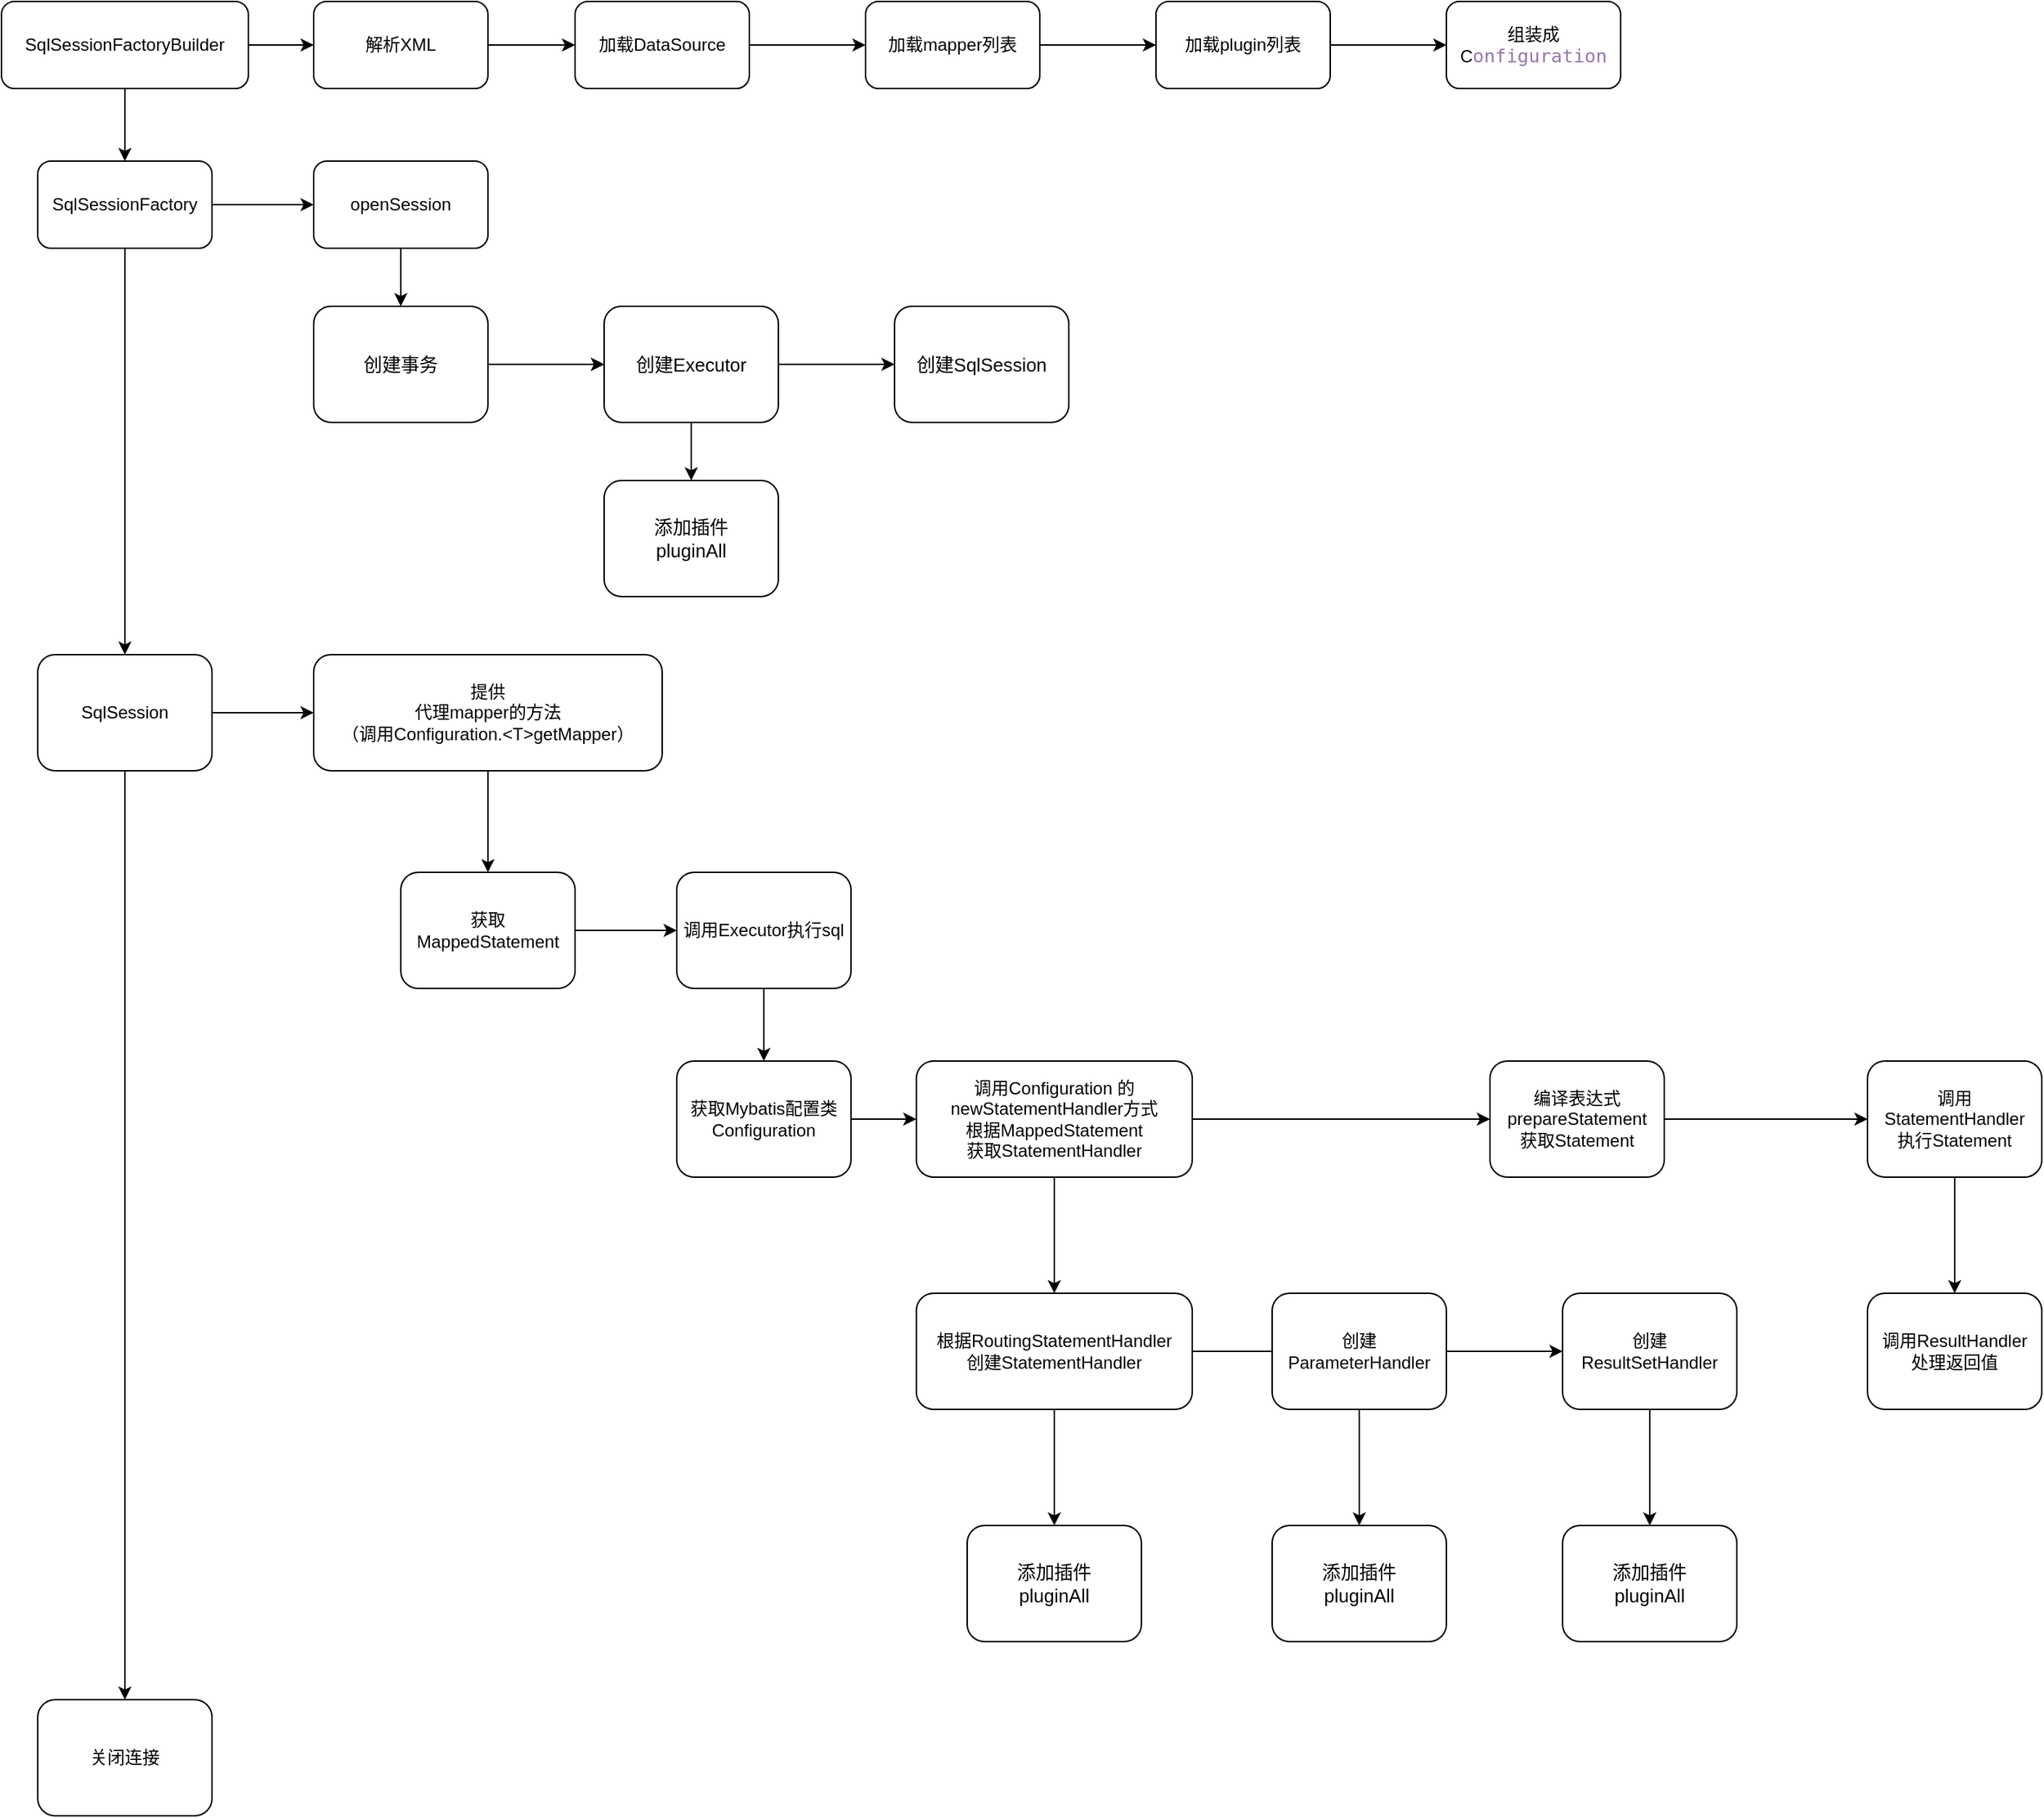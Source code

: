 <mxfile version="14.0.1" type="github">
  <diagram name="Page-1" id="edf60f1a-56cd-e834-aa8a-f176f3a09ee4">
    <mxGraphModel dx="1038" dy="1410" grid="1" gridSize="10" guides="1" tooltips="1" connect="1" arrows="1" fold="1" page="1" pageScale="1" pageWidth="1100" pageHeight="850" background="#ffffff" math="0" shadow="0">
      <root>
        <mxCell id="0" />
        <mxCell id="1" parent="0" />
        <mxCell id="May-3gd8B86LCepg70mn-3" value="" style="edgeStyle=orthogonalEdgeStyle;rounded=0;orthogonalLoop=1;jettySize=auto;html=1;" edge="1" parent="1" source="May-3gd8B86LCepg70mn-1" target="May-3gd8B86LCepg70mn-2">
          <mxGeometry relative="1" as="geometry" />
        </mxCell>
        <mxCell id="May-3gd8B86LCepg70mn-50" value="" style="edgeStyle=orthogonalEdgeStyle;rounded=0;orthogonalLoop=1;jettySize=auto;html=1;" edge="1" parent="1" source="May-3gd8B86LCepg70mn-1" target="May-3gd8B86LCepg70mn-49">
          <mxGeometry relative="1" as="geometry" />
        </mxCell>
        <mxCell id="May-3gd8B86LCepg70mn-1" value="SqlSessionFactoryBuilder" style="rounded=1;whiteSpace=wrap;html=1;" vertex="1" parent="1">
          <mxGeometry x="425" y="-50" width="170" height="60" as="geometry" />
        </mxCell>
        <mxCell id="May-3gd8B86LCepg70mn-5" value="" style="edgeStyle=orthogonalEdgeStyle;rounded=0;orthogonalLoop=1;jettySize=auto;html=1;" edge="1" parent="1" source="May-3gd8B86LCepg70mn-2" target="May-3gd8B86LCepg70mn-4">
          <mxGeometry relative="1" as="geometry" />
        </mxCell>
        <mxCell id="May-3gd8B86LCepg70mn-13" value="" style="edgeStyle=orthogonalEdgeStyle;rounded=0;orthogonalLoop=1;jettySize=auto;html=1;" edge="1" parent="1" source="May-3gd8B86LCepg70mn-2" target="May-3gd8B86LCepg70mn-12">
          <mxGeometry relative="1" as="geometry" />
        </mxCell>
        <mxCell id="May-3gd8B86LCepg70mn-2" value="SqlSessionFactory" style="rounded=1;whiteSpace=wrap;html=1;" vertex="1" parent="1">
          <mxGeometry x="450" y="60" width="120" height="60" as="geometry" />
        </mxCell>
        <mxCell id="May-3gd8B86LCepg70mn-7" value="" style="edgeStyle=orthogonalEdgeStyle;rounded=0;orthogonalLoop=1;jettySize=auto;html=1;" edge="1" parent="1" source="May-3gd8B86LCepg70mn-4" target="May-3gd8B86LCepg70mn-6">
          <mxGeometry relative="1" as="geometry" />
        </mxCell>
        <mxCell id="May-3gd8B86LCepg70mn-11" value="" style="edgeStyle=orthogonalEdgeStyle;rounded=0;orthogonalLoop=1;jettySize=auto;html=1;" edge="1" parent="1" source="May-3gd8B86LCepg70mn-4" target="May-3gd8B86LCepg70mn-10">
          <mxGeometry relative="1" as="geometry" />
        </mxCell>
        <mxCell id="May-3gd8B86LCepg70mn-4" value="SqlSession" style="rounded=1;whiteSpace=wrap;html=1;" vertex="1" parent="1">
          <mxGeometry x="450" y="400" width="120" height="80" as="geometry" />
        </mxCell>
        <mxCell id="May-3gd8B86LCepg70mn-6" value="关闭连接" style="rounded=1;whiteSpace=wrap;html=1;" vertex="1" parent="1">
          <mxGeometry x="450" y="1120" width="120" height="80" as="geometry" />
        </mxCell>
        <mxCell id="May-3gd8B86LCepg70mn-15" value="" style="edgeStyle=orthogonalEdgeStyle;rounded=0;orthogonalLoop=1;jettySize=auto;html=1;" edge="1" parent="1" source="May-3gd8B86LCepg70mn-10" target="May-3gd8B86LCepg70mn-14">
          <mxGeometry relative="1" as="geometry" />
        </mxCell>
        <mxCell id="May-3gd8B86LCepg70mn-10" value="提供&lt;br&gt;代理mapper的方法&lt;br&gt;（调用Configuration.&amp;lt;T&amp;gt;getMapper）" style="rounded=1;whiteSpace=wrap;html=1;" vertex="1" parent="1">
          <mxGeometry x="640" y="400" width="240" height="80" as="geometry" />
        </mxCell>
        <mxCell id="May-3gd8B86LCepg70mn-29" value="" style="edgeStyle=orthogonalEdgeStyle;rounded=0;orthogonalLoop=1;jettySize=auto;html=1;entryX=0.5;entryY=0;entryDx=0;entryDy=0;" edge="1" parent="1" source="May-3gd8B86LCepg70mn-12" target="May-3gd8B86LCepg70mn-30">
          <mxGeometry relative="1" as="geometry">
            <mxPoint x="700" y="200" as="targetPoint" />
          </mxGeometry>
        </mxCell>
        <mxCell id="May-3gd8B86LCepg70mn-12" value="openSession" style="rounded=1;whiteSpace=wrap;html=1;" vertex="1" parent="1">
          <mxGeometry x="640" y="60" width="120" height="60" as="geometry" />
        </mxCell>
        <mxCell id="May-3gd8B86LCepg70mn-17" value="" style="edgeStyle=orthogonalEdgeStyle;rounded=0;orthogonalLoop=1;jettySize=auto;html=1;" edge="1" parent="1" source="May-3gd8B86LCepg70mn-14" target="May-3gd8B86LCepg70mn-16">
          <mxGeometry relative="1" as="geometry" />
        </mxCell>
        <mxCell id="May-3gd8B86LCepg70mn-14" value="获取MappedStatement" style="rounded=1;whiteSpace=wrap;html=1;" vertex="1" parent="1">
          <mxGeometry x="700" y="550" width="120" height="80" as="geometry" />
        </mxCell>
        <mxCell id="May-3gd8B86LCepg70mn-19" value="" style="edgeStyle=orthogonalEdgeStyle;rounded=0;orthogonalLoop=1;jettySize=auto;html=1;" edge="1" parent="1" source="May-3gd8B86LCepg70mn-16" target="May-3gd8B86LCepg70mn-18">
          <mxGeometry relative="1" as="geometry" />
        </mxCell>
        <mxCell id="May-3gd8B86LCepg70mn-16" value="调用Executor执行sql" style="rounded=1;whiteSpace=wrap;html=1;" vertex="1" parent="1">
          <mxGeometry x="890" y="550" width="120" height="80" as="geometry" />
        </mxCell>
        <mxCell id="May-3gd8B86LCepg70mn-21" value="" style="edgeStyle=orthogonalEdgeStyle;rounded=0;orthogonalLoop=1;jettySize=auto;html=1;" edge="1" parent="1" source="May-3gd8B86LCepg70mn-18" target="May-3gd8B86LCepg70mn-20">
          <mxGeometry relative="1" as="geometry" />
        </mxCell>
        <mxCell id="May-3gd8B86LCepg70mn-18" value="获取Mybatis配置类&lt;br&gt;Configuration" style="rounded=1;whiteSpace=wrap;html=1;" vertex="1" parent="1">
          <mxGeometry x="890" y="680" width="120" height="80" as="geometry" />
        </mxCell>
        <mxCell id="May-3gd8B86LCepg70mn-23" value="" style="edgeStyle=orthogonalEdgeStyle;rounded=0;orthogonalLoop=1;jettySize=auto;html=1;" edge="1" parent="1" source="May-3gd8B86LCepg70mn-20" target="May-3gd8B86LCepg70mn-22">
          <mxGeometry relative="1" as="geometry" />
        </mxCell>
        <mxCell id="May-3gd8B86LCepg70mn-65" value="" style="edgeStyle=orthogonalEdgeStyle;rounded=0;orthogonalLoop=1;jettySize=auto;html=1;" edge="1" parent="1" source="May-3gd8B86LCepg70mn-20" target="May-3gd8B86LCepg70mn-64">
          <mxGeometry relative="1" as="geometry" />
        </mxCell>
        <mxCell id="May-3gd8B86LCepg70mn-20" value="调用Configuration 的 newStatementHandler方式&lt;br&gt;根据MappedStatement&lt;br&gt;获取StatementHandler" style="rounded=1;whiteSpace=wrap;html=1;" vertex="1" parent="1">
          <mxGeometry x="1055" y="680" width="190" height="80" as="geometry" />
        </mxCell>
        <mxCell id="May-3gd8B86LCepg70mn-25" value="" style="edgeStyle=orthogonalEdgeStyle;rounded=0;orthogonalLoop=1;jettySize=auto;html=1;" edge="1" parent="1" source="May-3gd8B86LCepg70mn-22" target="May-3gd8B86LCepg70mn-24">
          <mxGeometry relative="1" as="geometry">
            <mxPoint x="1710" y="720" as="targetPoint" />
          </mxGeometry>
        </mxCell>
        <mxCell id="May-3gd8B86LCepg70mn-22" value="编译表达式prepareStatement&lt;br&gt;获取Statement" style="rounded=1;whiteSpace=wrap;html=1;" vertex="1" parent="1">
          <mxGeometry x="1450" y="680" width="120" height="80" as="geometry" />
        </mxCell>
        <mxCell id="May-3gd8B86LCepg70mn-46" value="" style="edgeStyle=orthogonalEdgeStyle;rounded=0;orthogonalLoop=1;jettySize=auto;html=1;" edge="1" parent="1" source="May-3gd8B86LCepg70mn-24" target="May-3gd8B86LCepg70mn-45">
          <mxGeometry relative="1" as="geometry" />
        </mxCell>
        <mxCell id="May-3gd8B86LCepg70mn-24" value="调用StatementHandler&lt;br&gt;执行Statement" style="rounded=1;whiteSpace=wrap;html=1;" vertex="1" parent="1">
          <mxGeometry x="1710" y="680" width="120" height="80" as="geometry" />
        </mxCell>
        <mxCell id="May-3gd8B86LCepg70mn-32" value="" style="edgeStyle=orthogonalEdgeStyle;rounded=0;orthogonalLoop=1;jettySize=auto;html=1;" edge="1" parent="1" source="May-3gd8B86LCepg70mn-30" target="May-3gd8B86LCepg70mn-31">
          <mxGeometry relative="1" as="geometry" />
        </mxCell>
        <mxCell id="May-3gd8B86LCepg70mn-38" value="" style="edgeStyle=orthogonalEdgeStyle;rounded=0;orthogonalLoop=1;jettySize=auto;html=1;" edge="1" parent="1" source="May-3gd8B86LCepg70mn-30" target="May-3gd8B86LCepg70mn-31">
          <mxGeometry relative="1" as="geometry" />
        </mxCell>
        <mxCell id="May-3gd8B86LCepg70mn-30" value="&lt;span style=&quot;font-size: 12.8px&quot;&gt;创建事务&lt;/span&gt;" style="rounded=1;whiteSpace=wrap;html=1;" vertex="1" parent="1">
          <mxGeometry x="640" y="160" width="120" height="80" as="geometry" />
        </mxCell>
        <mxCell id="May-3gd8B86LCepg70mn-35" value="" style="edgeStyle=orthogonalEdgeStyle;rounded=0;orthogonalLoop=1;jettySize=auto;html=1;entryX=0.5;entryY=0;entryDx=0;entryDy=0;" edge="1" parent="1" source="May-3gd8B86LCepg70mn-31" target="May-3gd8B86LCepg70mn-34">
          <mxGeometry relative="1" as="geometry">
            <mxPoint x="900" y="270" as="targetPoint" />
          </mxGeometry>
        </mxCell>
        <mxCell id="May-3gd8B86LCepg70mn-37" value="" style="edgeStyle=orthogonalEdgeStyle;rounded=0;orthogonalLoop=1;jettySize=auto;html=1;" edge="1" parent="1" source="May-3gd8B86LCepg70mn-31" target="May-3gd8B86LCepg70mn-36">
          <mxGeometry relative="1" as="geometry" />
        </mxCell>
        <mxCell id="May-3gd8B86LCepg70mn-31" value="&lt;span style=&quot;font-size: 12.8px&quot;&gt;创建Executor&lt;br&gt;&lt;/span&gt;" style="rounded=1;whiteSpace=wrap;html=1;" vertex="1" parent="1">
          <mxGeometry x="840" y="160" width="120" height="80" as="geometry" />
        </mxCell>
        <mxCell id="May-3gd8B86LCepg70mn-34" value="&lt;span style=&quot;font-size: 12.8px&quot;&gt;添加插件&lt;br&gt;pluginAll&lt;/span&gt;" style="rounded=1;whiteSpace=wrap;html=1;" vertex="1" parent="1">
          <mxGeometry x="840" y="280" width="120" height="80" as="geometry" />
        </mxCell>
        <mxCell id="May-3gd8B86LCepg70mn-36" value="&lt;span style=&quot;font-size: 12.8px&quot;&gt;创建SqlSession&lt;br&gt;&lt;/span&gt;" style="rounded=1;whiteSpace=wrap;html=1;" vertex="1" parent="1">
          <mxGeometry x="1040" y="160" width="120" height="80" as="geometry" />
        </mxCell>
        <mxCell id="May-3gd8B86LCepg70mn-42" value="" style="edgeStyle=orthogonalEdgeStyle;rounded=0;orthogonalLoop=1;jettySize=auto;html=1;" edge="1" parent="1" source="May-3gd8B86LCepg70mn-39" target="May-3gd8B86LCepg70mn-41">
          <mxGeometry relative="1" as="geometry" />
        </mxCell>
        <mxCell id="May-3gd8B86LCepg70mn-39" value="加载DataSource" style="rounded=1;whiteSpace=wrap;html=1;" vertex="1" parent="1">
          <mxGeometry x="820" y="-50" width="120" height="60" as="geometry" />
        </mxCell>
        <mxCell id="May-3gd8B86LCepg70mn-44" value="" style="edgeStyle=orthogonalEdgeStyle;rounded=0;orthogonalLoop=1;jettySize=auto;html=1;" edge="1" parent="1" source="May-3gd8B86LCepg70mn-41" target="May-3gd8B86LCepg70mn-43">
          <mxGeometry relative="1" as="geometry" />
        </mxCell>
        <mxCell id="May-3gd8B86LCepg70mn-41" value="加载mapper列表" style="rounded=1;whiteSpace=wrap;html=1;" vertex="1" parent="1">
          <mxGeometry x="1020" y="-50" width="120" height="60" as="geometry" />
        </mxCell>
        <mxCell id="May-3gd8B86LCepg70mn-48" value="" style="edgeStyle=orthogonalEdgeStyle;rounded=0;orthogonalLoop=1;jettySize=auto;html=1;" edge="1" parent="1" source="May-3gd8B86LCepg70mn-43" target="May-3gd8B86LCepg70mn-47">
          <mxGeometry relative="1" as="geometry" />
        </mxCell>
        <mxCell id="May-3gd8B86LCepg70mn-43" value="加载plugin列表" style="rounded=1;whiteSpace=wrap;html=1;" vertex="1" parent="1">
          <mxGeometry x="1220" y="-50" width="120" height="60" as="geometry" />
        </mxCell>
        <mxCell id="May-3gd8B86LCepg70mn-45" value="调用ResultHandler &lt;br&gt;处理返回值" style="rounded=1;whiteSpace=wrap;html=1;" vertex="1" parent="1">
          <mxGeometry x="1710" y="840" width="120" height="80" as="geometry" />
        </mxCell>
        <mxCell id="May-3gd8B86LCepg70mn-47" value="组装成C&lt;span style=&quot;font-family: &amp;#34;jetbrains mono&amp;#34; , monospace ; font-size: 9.6pt ; color: rgb(152 , 118 , 170)&quot;&gt;onfiguration&lt;/span&gt;" style="rounded=1;whiteSpace=wrap;html=1;" vertex="1" parent="1">
          <mxGeometry x="1420" y="-50" width="120" height="60" as="geometry" />
        </mxCell>
        <mxCell id="May-3gd8B86LCepg70mn-51" value="" style="edgeStyle=orthogonalEdgeStyle;rounded=0;orthogonalLoop=1;jettySize=auto;html=1;" edge="1" parent="1" source="May-3gd8B86LCepg70mn-49" target="May-3gd8B86LCepg70mn-39">
          <mxGeometry relative="1" as="geometry" />
        </mxCell>
        <mxCell id="May-3gd8B86LCepg70mn-49" value="解析XML" style="rounded=1;whiteSpace=wrap;html=1;" vertex="1" parent="1">
          <mxGeometry x="640" y="-50" width="120" height="60" as="geometry" />
        </mxCell>
        <mxCell id="May-3gd8B86LCepg70mn-52" value="&lt;span style=&quot;font-size: 12.8px&quot;&gt;添加插件&lt;br&gt;pluginAll&lt;/span&gt;" style="rounded=1;whiteSpace=wrap;html=1;" vertex="1" parent="1">
          <mxGeometry x="1300" y="1000" width="120" height="80" as="geometry" />
        </mxCell>
        <mxCell id="May-3gd8B86LCepg70mn-57" value="" style="edgeStyle=orthogonalEdgeStyle;rounded=0;orthogonalLoop=1;jettySize=auto;html=1;exitX=0.5;exitY=1;exitDx=0;exitDy=0;" edge="1" parent="1" source="May-3gd8B86LCepg70mn-55" target="May-3gd8B86LCepg70mn-52">
          <mxGeometry relative="1" as="geometry">
            <mxPoint x="1360" y="960" as="sourcePoint" />
          </mxGeometry>
        </mxCell>
        <mxCell id="May-3gd8B86LCepg70mn-59" value="" style="edgeStyle=orthogonalEdgeStyle;rounded=0;orthogonalLoop=1;jettySize=auto;html=1;" edge="1" parent="1" source="May-3gd8B86LCepg70mn-55" target="May-3gd8B86LCepg70mn-58">
          <mxGeometry relative="1" as="geometry" />
        </mxCell>
        <mxCell id="May-3gd8B86LCepg70mn-55" value="创建ParameterHandler" style="rounded=1;whiteSpace=wrap;html=1;" vertex="1" parent="1">
          <mxGeometry x="1300" y="840" width="120" height="80" as="geometry" />
        </mxCell>
        <mxCell id="May-3gd8B86LCepg70mn-61" value="" style="edgeStyle=orthogonalEdgeStyle;rounded=0;orthogonalLoop=1;jettySize=auto;html=1;exitX=0.5;exitY=1;exitDx=0;exitDy=0;" edge="1" parent="1" source="May-3gd8B86LCepg70mn-58" target="May-3gd8B86LCepg70mn-60">
          <mxGeometry relative="1" as="geometry">
            <mxPoint x="1560" y="960" as="sourcePoint" />
          </mxGeometry>
        </mxCell>
        <mxCell id="May-3gd8B86LCepg70mn-58" value="创建ResultSetHandler" style="rounded=1;whiteSpace=wrap;html=1;" vertex="1" parent="1">
          <mxGeometry x="1500" y="840" width="120" height="80" as="geometry" />
        </mxCell>
        <mxCell id="May-3gd8B86LCepg70mn-60" value="&lt;span style=&quot;font-size: 12.8px&quot;&gt;添加插件&lt;/span&gt;&lt;br style=&quot;font-size: 12.8px&quot;&gt;&lt;span style=&quot;font-size: 12.8px&quot;&gt;pluginAll&lt;/span&gt;" style="rounded=1;whiteSpace=wrap;html=1;" vertex="1" parent="1">
          <mxGeometry x="1500" y="1000" width="120" height="80" as="geometry" />
        </mxCell>
        <mxCell id="May-3gd8B86LCepg70mn-67" value="" style="edgeStyle=orthogonalEdgeStyle;rounded=0;orthogonalLoop=1;jettySize=auto;html=1;entryX=0.5;entryY=0;entryDx=0;entryDy=0;" edge="1" parent="1" source="May-3gd8B86LCepg70mn-64" target="May-3gd8B86LCepg70mn-68">
          <mxGeometry relative="1" as="geometry">
            <mxPoint x="1150" y="1000" as="targetPoint" />
          </mxGeometry>
        </mxCell>
        <mxCell id="May-3gd8B86LCepg70mn-69" value="" style="edgeStyle=orthogonalEdgeStyle;rounded=0;orthogonalLoop=1;jettySize=auto;html=1;endArrow=none;endFill=0;" edge="1" parent="1" source="May-3gd8B86LCepg70mn-64" target="May-3gd8B86LCepg70mn-55">
          <mxGeometry relative="1" as="geometry" />
        </mxCell>
        <mxCell id="May-3gd8B86LCepg70mn-64" value="根据RoutingStatementHandler &lt;br&gt;创建StatementHandler" style="rounded=1;whiteSpace=wrap;html=1;" vertex="1" parent="1">
          <mxGeometry x="1055" y="840" width="190" height="80" as="geometry" />
        </mxCell>
        <mxCell id="May-3gd8B86LCepg70mn-68" value="&lt;span style=&quot;font-size: 12.8px&quot;&gt;添加插件&lt;br&gt;pluginAll&lt;/span&gt;" style="rounded=1;whiteSpace=wrap;html=1;" vertex="1" parent="1">
          <mxGeometry x="1090" y="1000" width="120" height="80" as="geometry" />
        </mxCell>
      </root>
    </mxGraphModel>
  </diagram>
</mxfile>
